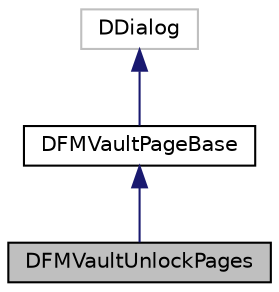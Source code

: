 digraph "DFMVaultUnlockPages"
{
  edge [fontname="Helvetica",fontsize="10",labelfontname="Helvetica",labelfontsize="10"];
  node [fontname="Helvetica",fontsize="10",shape=record];
  Node3 [label="DFMVaultUnlockPages",height=0.2,width=0.4,color="black", fillcolor="grey75", style="filled", fontcolor="black"];
  Node4 -> Node3 [dir="back",color="midnightblue",fontsize="10",style="solid",fontname="Helvetica"];
  Node4 [label="DFMVaultPageBase",height=0.2,width=0.4,color="black", fillcolor="white", style="filled",URL="$class_d_f_m_vault_page_base.html"];
  Node5 -> Node4 [dir="back",color="midnightblue",fontsize="10",style="solid",fontname="Helvetica"];
  Node5 [label="DDialog",height=0.2,width=0.4,color="grey75", fillcolor="white", style="filled"];
}
